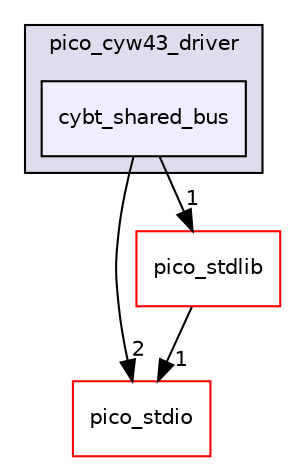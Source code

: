 digraph "pico_cyw43_driver/cybt_shared_bus" {
  compound=true
  node [ fontsize="10", fontname="Helvetica"];
  edge [ labelfontsize="10", labelfontname="Helvetica"];
  subgraph clusterdir_de73905efd6b1ae30e025b488d6c95c3 {
    graph [ bgcolor="#ddddee", pencolor="black", label="pico_cyw43_driver" fontname="Helvetica", fontsize="10", URL="dir_de73905efd6b1ae30e025b488d6c95c3.html"]
  dir_b22cccd7adea5071251afb5abbaa795d [shape=box, label="cybt_shared_bus", style="filled", fillcolor="#eeeeff", pencolor="black", URL="dir_b22cccd7adea5071251afb5abbaa795d.html"];
  }
  dir_8ce2dea2c70b96bce3071180a232ce85 [shape=box label="pico_stdio" fillcolor="white" style="filled" color="red" URL="dir_8ce2dea2c70b96bce3071180a232ce85.html"];
  dir_254ef4e2977de847e2030dceeab20b97 [shape=box label="pico_stdlib" fillcolor="white" style="filled" color="red" URL="dir_254ef4e2977de847e2030dceeab20b97.html"];
  dir_b22cccd7adea5071251afb5abbaa795d->dir_8ce2dea2c70b96bce3071180a232ce85 [headlabel="2", labeldistance=1.5 headhref="dir_000139_000184.html"];
  dir_b22cccd7adea5071251afb5abbaa795d->dir_254ef4e2977de847e2030dceeab20b97 [headlabel="1", labeldistance=1.5 headhref="dir_000139_000026.html"];
  dir_254ef4e2977de847e2030dceeab20b97->dir_8ce2dea2c70b96bce3071180a232ce85 [headlabel="1", labeldistance=1.5 headhref="dir_000026_000184.html"];
}
